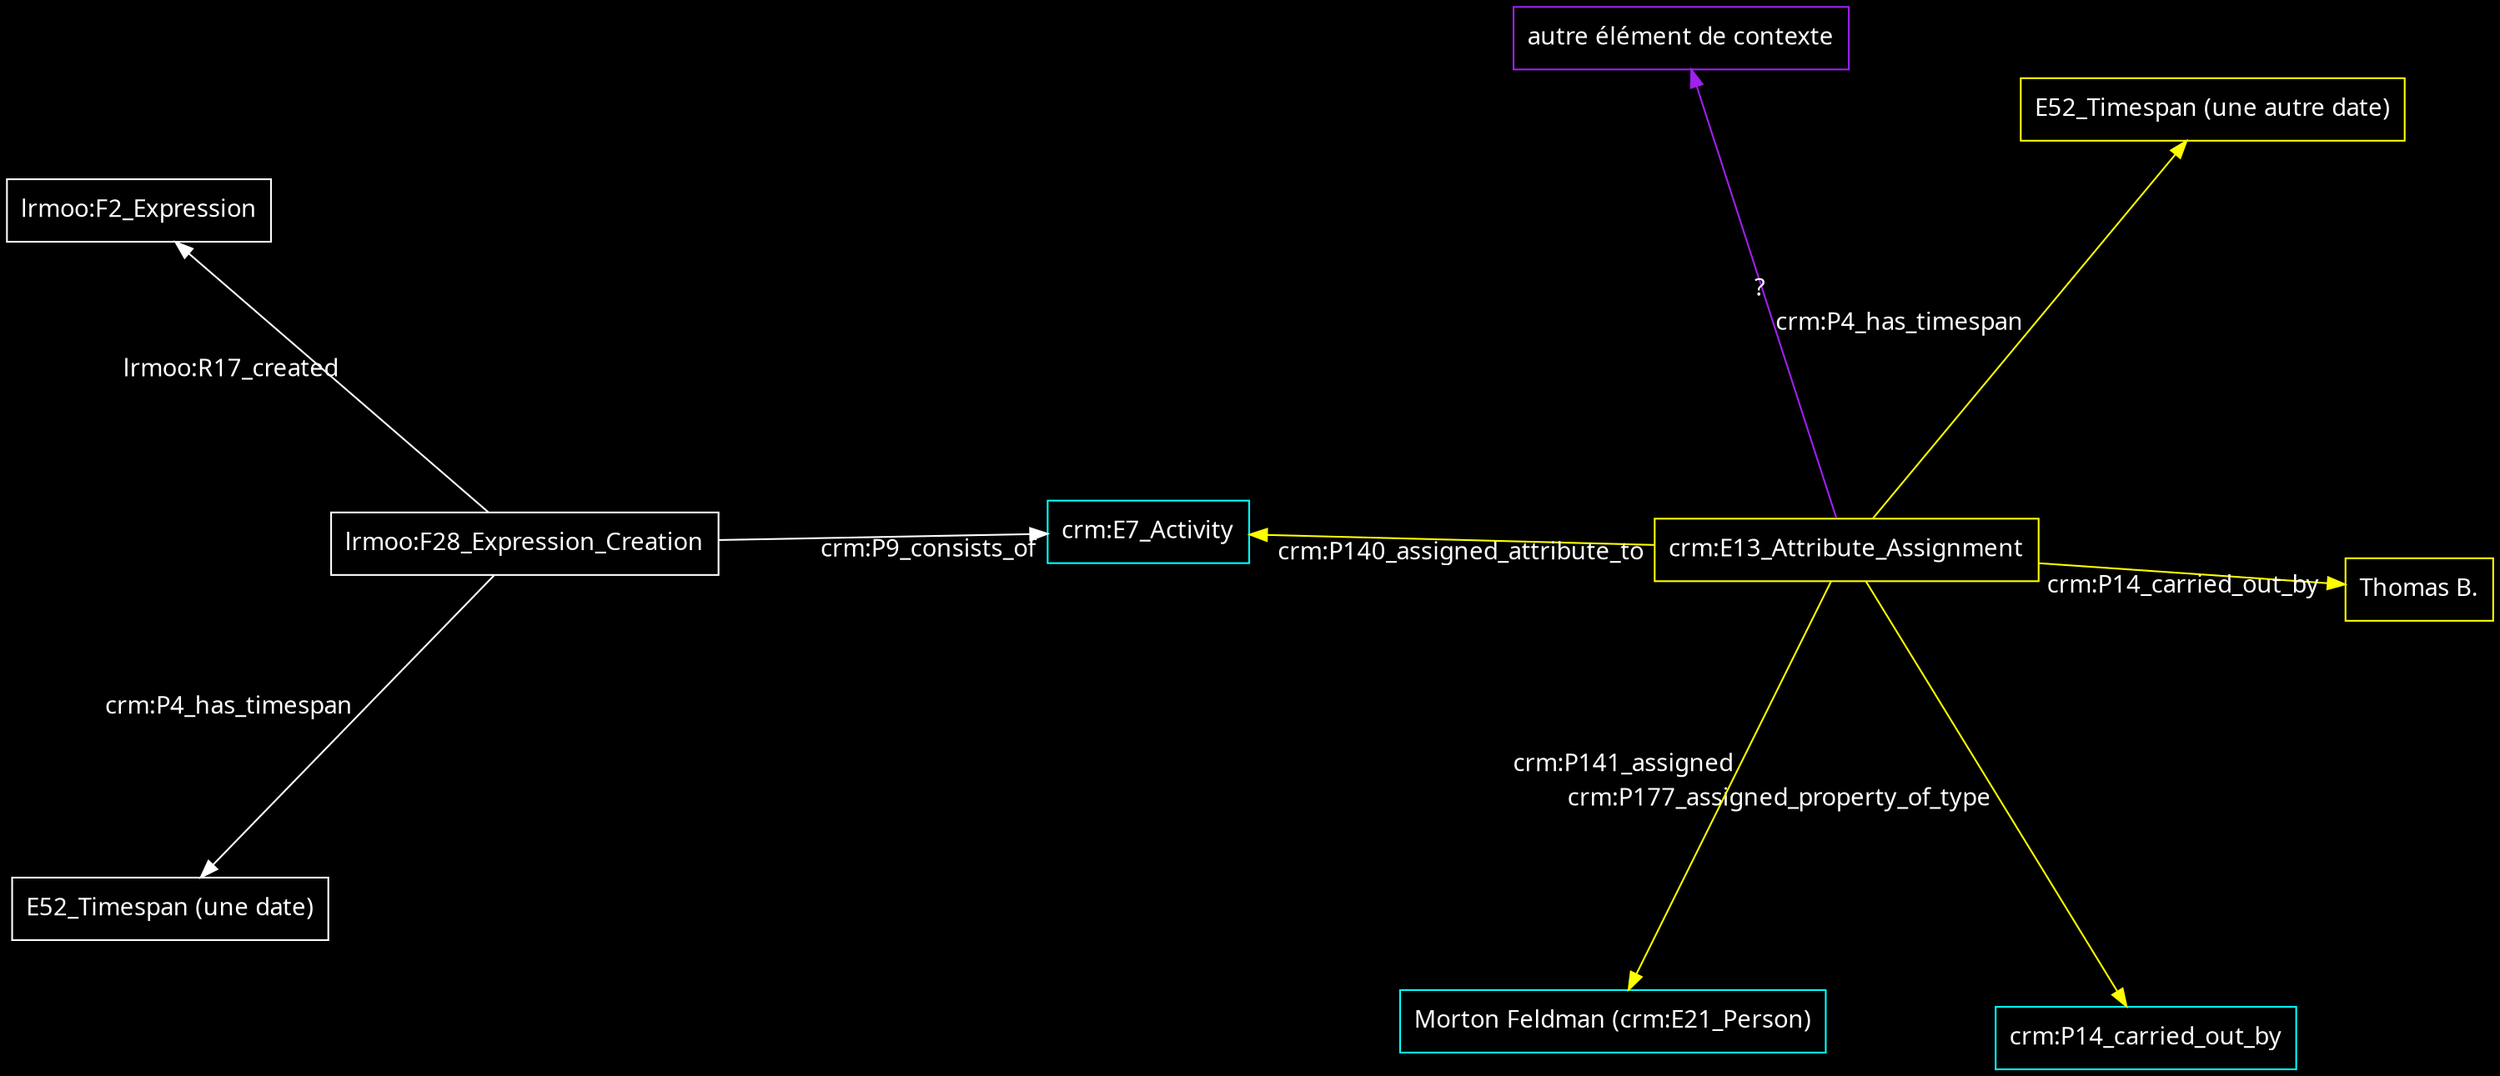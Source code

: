 digraph {
    graph [bgcolor=black]
    rankdir=LR
    node [color=white,fontcolor=white,fontname="American Typewriter",shape=box]
    edge [color=white,fontcolor=white,fontname="American Typewriter"]
    

    layout=sfdp
"lrmoo:F28_Expression_Creation" -> "crm:E7_Activity" [label="crm:P9_consists_of"]
"lrmoo:F28_Expression_Creation" -> "lrmoo:F2_Expression" [label="lrmoo:R17_created"]
"lrmoo:F28_Expression_Creation" -> "E52_Timespan (une date)" [label="crm:P4_has_timespan"]
"crm:E13_Attribute_Assignment" -> "crm:E7_Activity" [label="crm:P140_assigned_attribute_to",color=yellow]
"crm:E13_Attribute_Assignment" -> "crm:P14_carried_out_by" [label="crm:P177_assigned_property_of_type",color=yellow]
"crm:E13_Attribute_Assignment" -> "Morton Feldman (crm:E21_Person)" [label="crm:P141_assigned",color=yellow]
"crm:E13_Attribute_Assignment" -> "Thomas B." [label="crm:P14_carried_out_by",color=yellow]
"crm:E13_Attribute_Assignment" -> "E52_Timespan (une autre date)" [label="crm:P4_has_timespan",color=yellow]

"Morton Feldman (crm:E21_Person)" [color=cyan]
"crm:E7_Activity" [color=cyan]

"crm:E13_Attribute_Assignment" [color=yellow]
"E52_Timespan (une autre date)" [color=yellow]
"crm:P14_carried_out_by" [color=cyan]
"Thomas B." [color=yellow]

"crm:E13_Attribute_Assignment" -> "autre élément de contexte" [label="?",color=purple]
"autre élément de contexte" [color=purple]
}
